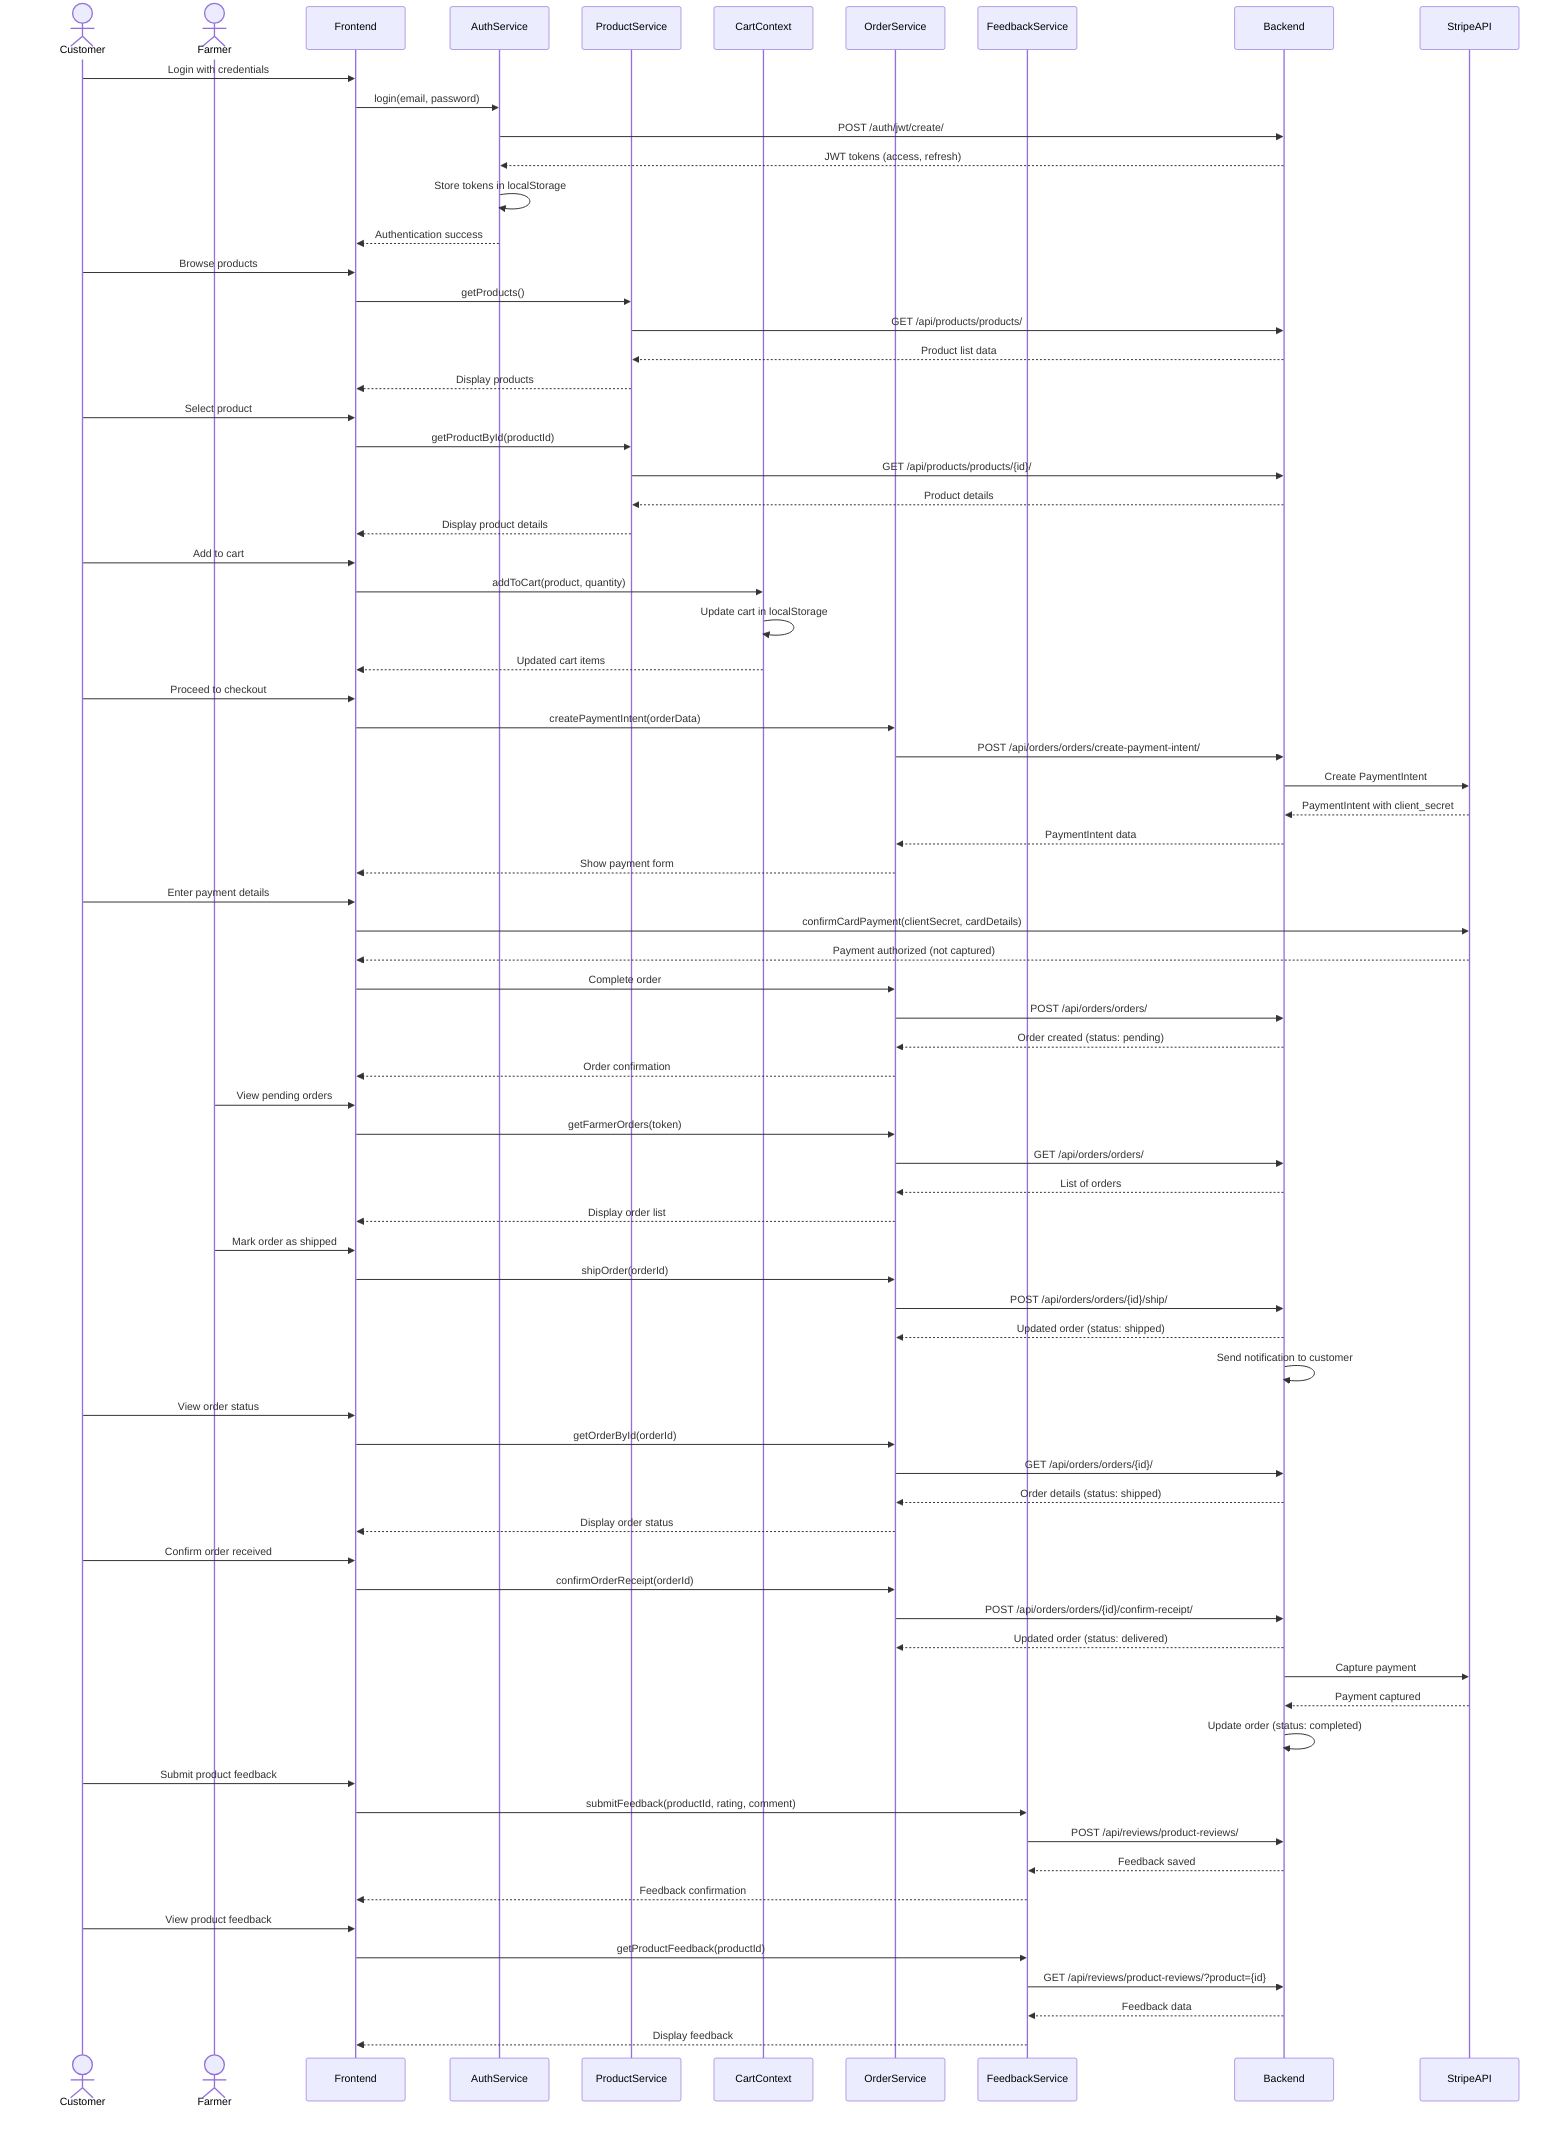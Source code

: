 sequenceDiagram
    actor Customer
    actor Farmer
    participant Frontend
    participant AuthService
    participant ProductService
    participant CartContext
    participant OrderService
    participant FeedbackService
    participant Backend
    participant StripeAPI
    
    %% Authentication
    Customer->>Frontend: Login with credentials
    Frontend->>AuthService: login(email, password)
    AuthService->>Backend: POST /auth/jwt/create/
    Backend-->>AuthService: JWT tokens (access, refresh)
    AuthService->>AuthService: Store tokens in localStorage
    AuthService-->>Frontend: Authentication success
    
    %% Product Browsing
    Customer->>Frontend: Browse products
    Frontend->>ProductService: getProducts()
    ProductService->>Backend: GET /api/products/products/
    Backend-->>ProductService: Product list data
    ProductService-->>Frontend: Display products
    
    %% View Product Details
    Customer->>Frontend: Select product
    Frontend->>ProductService: getProductById(productId)
    ProductService->>Backend: GET /api/products/products/{id}/
    Backend-->>ProductService: Product details
    ProductService-->>Frontend: Display product details
    
    %% Add to Cart
    Customer->>Frontend: Add to cart
    Frontend->>CartContext: addToCart(product, quantity)
    CartContext->>CartContext: Update cart in localStorage
    CartContext-->>Frontend: Updated cart items
    
    %% Checkout Process
    Customer->>Frontend: Proceed to checkout
    Frontend->>OrderService: createPaymentIntent(orderData)
    OrderService->>Backend: POST /api/orders/orders/create-payment-intent/
    Backend->>StripeAPI: Create PaymentIntent
    StripeAPI-->>Backend: PaymentIntent with client_secret
    Backend-->>OrderService: PaymentIntent data
    OrderService-->>Frontend: Show payment form
    
    %% Payment Processing
    Customer->>Frontend: Enter payment details
    Frontend->>StripeAPI: confirmCardPayment(clientSecret, cardDetails)
    StripeAPI-->>Frontend: Payment authorized (not captured)
    Frontend->>OrderService: Complete order
    OrderService->>Backend: POST /api/orders/orders/
    Backend-->>OrderService: Order created (status: pending)
    OrderService-->>Frontend: Order confirmation
    
    %% Order Management (Farmer)
    Farmer->>Frontend: View pending orders
    Frontend->>OrderService: getFarmerOrders(token)
    OrderService->>Backend: GET /api/orders/orders/
    Backend-->>OrderService: List of orders
    OrderService-->>Frontend: Display order list
    
    %% Ship Order (Farmer)
    Farmer->>Frontend: Mark order as shipped
    Frontend->>OrderService: shipOrder(orderId)
    OrderService->>Backend: POST /api/orders/orders/{id}/ship/
    Backend-->>OrderService: Updated order (status: shipped)
    Backend->>Backend: Send notification to customer
    
    %% Order Delivery (Customer)
    Customer->>Frontend: View order status
    Frontend->>OrderService: getOrderById(orderId)
    OrderService->>Backend: GET /api/orders/orders/{id}/
    Backend-->>OrderService: Order details (status: shipped)
    OrderService-->>Frontend: Display order status
    
    %% Confirm Receipt (Customer)
    Customer->>Frontend: Confirm order received
    Frontend->>OrderService: confirmOrderReceipt(orderId)
    OrderService->>Backend: POST /api/orders/orders/{id}/confirm-receipt/
    Backend-->>OrderService: Updated order (status: delivered)
    
    %% Payment Capture
    Backend->>StripeAPI: Capture payment
    StripeAPI-->>Backend: Payment captured
    Backend->>Backend: Update order (status: completed)
    
    %% Customer Feedback
    Customer->>Frontend: Submit product feedback
    Frontend->>FeedbackService: submitFeedback(productId, rating, comment)
    FeedbackService->>Backend: POST /api/reviews/product-reviews/
    Backend-->>FeedbackService: Feedback saved
    FeedbackService-->>Frontend: Feedback confirmation
    
    %% View Feedback (Future Customers)
    Customer->>Frontend: View product feedback
    Frontend->>FeedbackService: getProductFeedback(productId)
    FeedbackService->>Backend: GET /api/reviews/product-reviews/?product={id}
    Backend-->>FeedbackService: Feedback data
    FeedbackService-->>Frontend: Display feedback